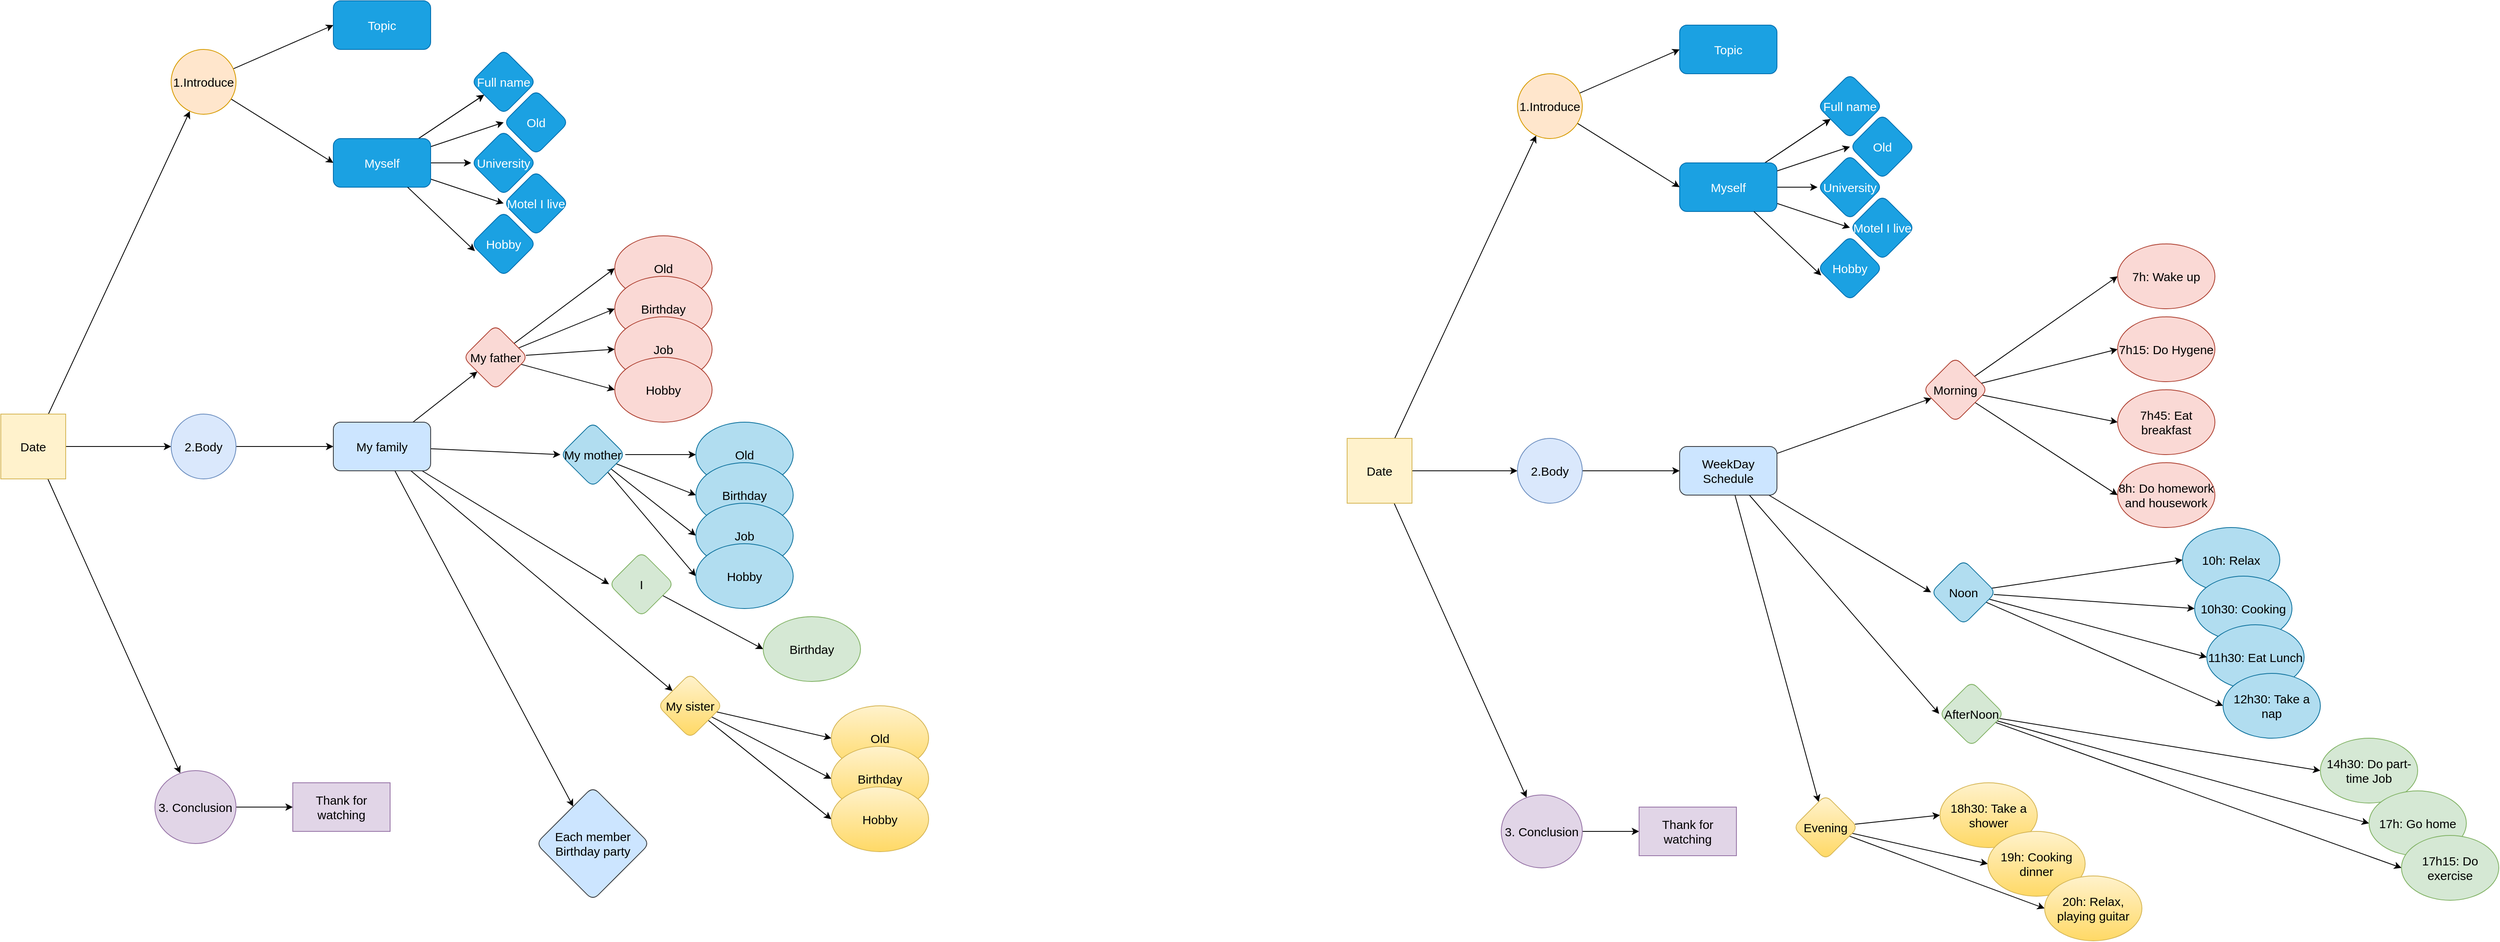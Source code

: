 <mxfile version="26.0.6">
  <diagram id="C5RBs43oDa-KdzZeNtuy" name="Page-1">
    <mxGraphModel dx="1295" dy="694" grid="1" gridSize="10" guides="1" tooltips="1" connect="1" arrows="1" fold="1" page="1" pageScale="1" pageWidth="827" pageHeight="1169" math="0" shadow="0">
      <root>
        <mxCell id="WIyWlLk6GJQsqaUBKTNV-0" />
        <mxCell id="WIyWlLk6GJQsqaUBKTNV-1" parent="WIyWlLk6GJQsqaUBKTNV-0" />
        <mxCell id="n8xYsL2Tcehl7fB6EfHI-2" value="" style="rounded=0;orthogonalLoop=1;jettySize=auto;html=1;fontSize=15;" parent="WIyWlLk6GJQsqaUBKTNV-1" source="n8xYsL2Tcehl7fB6EfHI-0" target="n8xYsL2Tcehl7fB6EfHI-1" edge="1">
          <mxGeometry relative="1" as="geometry" />
        </mxCell>
        <mxCell id="n8xYsL2Tcehl7fB6EfHI-4" value="" style="edgeStyle=none;rounded=0;orthogonalLoop=1;jettySize=auto;html=1;fontSize=15;" parent="WIyWlLk6GJQsqaUBKTNV-1" source="n8xYsL2Tcehl7fB6EfHI-0" target="n8xYsL2Tcehl7fB6EfHI-3" edge="1">
          <mxGeometry relative="1" as="geometry" />
        </mxCell>
        <mxCell id="n8xYsL2Tcehl7fB6EfHI-6" value="" style="edgeStyle=none;rounded=0;orthogonalLoop=1;jettySize=auto;html=1;fontSize=15;" parent="WIyWlLk6GJQsqaUBKTNV-1" source="n8xYsL2Tcehl7fB6EfHI-0" target="n8xYsL2Tcehl7fB6EfHI-5" edge="1">
          <mxGeometry relative="1" as="geometry" />
        </mxCell>
        <mxCell id="n8xYsL2Tcehl7fB6EfHI-0" value="Date" style="whiteSpace=wrap;html=1;aspect=fixed;fillColor=#fff2cc;strokeColor=#d6b656;fontSize=15;" parent="WIyWlLk6GJQsqaUBKTNV-1" vertex="1">
          <mxGeometry x="70" y="530" width="80" height="80" as="geometry" />
        </mxCell>
        <mxCell id="n8xYsL2Tcehl7fB6EfHI-8" value="" style="edgeStyle=none;rounded=0;orthogonalLoop=1;jettySize=auto;html=1;entryX=0;entryY=0.5;entryDx=0;entryDy=0;fontSize=15;" parent="WIyWlLk6GJQsqaUBKTNV-1" source="n8xYsL2Tcehl7fB6EfHI-1" target="n8xYsL2Tcehl7fB6EfHI-9" edge="1">
          <mxGeometry relative="1" as="geometry">
            <mxPoint x="501.739" y="111.739" as="targetPoint" />
          </mxGeometry>
        </mxCell>
        <mxCell id="n8xYsL2Tcehl7fB6EfHI-11" style="edgeStyle=none;rounded=0;orthogonalLoop=1;jettySize=auto;html=1;entryX=0;entryY=0.5;entryDx=0;entryDy=0;fontSize=15;" parent="WIyWlLk6GJQsqaUBKTNV-1" source="n8xYsL2Tcehl7fB6EfHI-1" target="n8xYsL2Tcehl7fB6EfHI-10" edge="1">
          <mxGeometry relative="1" as="geometry" />
        </mxCell>
        <mxCell id="n8xYsL2Tcehl7fB6EfHI-1" value="1.Introduce" style="ellipse;whiteSpace=wrap;html=1;fillColor=#ffe6cc;strokeColor=#d79b00;fontSize=15;" parent="WIyWlLk6GJQsqaUBKTNV-1" vertex="1">
          <mxGeometry x="280" y="80" width="80" height="80" as="geometry" />
        </mxCell>
        <mxCell id="n8xYsL2Tcehl7fB6EfHI-28" style="edgeStyle=none;rounded=0;orthogonalLoop=1;jettySize=auto;html=1;entryX=0;entryY=0.5;entryDx=0;entryDy=0;fontSize=15;" parent="WIyWlLk6GJQsqaUBKTNV-1" source="n8xYsL2Tcehl7fB6EfHI-3" target="n8xYsL2Tcehl7fB6EfHI-27" edge="1">
          <mxGeometry relative="1" as="geometry" />
        </mxCell>
        <mxCell id="n8xYsL2Tcehl7fB6EfHI-3" value="2.Body" style="ellipse;whiteSpace=wrap;html=1;fillColor=#dae8fc;strokeColor=#6c8ebf;fontSize=15;" parent="WIyWlLk6GJQsqaUBKTNV-1" vertex="1">
          <mxGeometry x="280" y="530" width="80" height="80" as="geometry" />
        </mxCell>
        <mxCell id="n8xYsL2Tcehl7fB6EfHI-69" value="" style="edgeStyle=none;rounded=0;orthogonalLoop=1;jettySize=auto;html=1;fontSize=15;" parent="WIyWlLk6GJQsqaUBKTNV-1" source="n8xYsL2Tcehl7fB6EfHI-5" target="n8xYsL2Tcehl7fB6EfHI-68" edge="1">
          <mxGeometry relative="1" as="geometry" />
        </mxCell>
        <mxCell id="n8xYsL2Tcehl7fB6EfHI-5" value="3. Conclusion" style="ellipse;whiteSpace=wrap;html=1;fillColor=#e1d5e7;strokeColor=#9673a6;fontSize=15;" parent="WIyWlLk6GJQsqaUBKTNV-1" vertex="1">
          <mxGeometry x="260" y="970" width="100" height="90" as="geometry" />
        </mxCell>
        <mxCell id="n8xYsL2Tcehl7fB6EfHI-9" value="Topic" style="rounded=1;whiteSpace=wrap;html=1;fillColor=#1ba1e2;strokeColor=#006EAF;fontColor=#ffffff;fontSize=15;" parent="WIyWlLk6GJQsqaUBKTNV-1" vertex="1">
          <mxGeometry x="480" y="20" width="120" height="60" as="geometry" />
        </mxCell>
        <mxCell id="n8xYsL2Tcehl7fB6EfHI-14" value="" style="edgeStyle=none;rounded=0;orthogonalLoop=1;jettySize=auto;html=1;fontSize=15;" parent="WIyWlLk6GJQsqaUBKTNV-1" source="n8xYsL2Tcehl7fB6EfHI-10" target="n8xYsL2Tcehl7fB6EfHI-13" edge="1">
          <mxGeometry relative="1" as="geometry" />
        </mxCell>
        <mxCell id="n8xYsL2Tcehl7fB6EfHI-15" value="" style="edgeStyle=none;rounded=0;orthogonalLoop=1;jettySize=auto;html=1;fontSize=15;" parent="WIyWlLk6GJQsqaUBKTNV-1" source="n8xYsL2Tcehl7fB6EfHI-10" target="n8xYsL2Tcehl7fB6EfHI-13" edge="1">
          <mxGeometry relative="1" as="geometry" />
        </mxCell>
        <mxCell id="n8xYsL2Tcehl7fB6EfHI-20" style="edgeStyle=none;rounded=0;orthogonalLoop=1;jettySize=auto;html=1;entryX=0;entryY=0.5;entryDx=0;entryDy=0;fontSize=15;" parent="WIyWlLk6GJQsqaUBKTNV-1" source="n8xYsL2Tcehl7fB6EfHI-10" target="n8xYsL2Tcehl7fB6EfHI-17" edge="1">
          <mxGeometry relative="1" as="geometry" />
        </mxCell>
        <mxCell id="n8xYsL2Tcehl7fB6EfHI-21" style="edgeStyle=none;rounded=0;orthogonalLoop=1;jettySize=auto;html=1;entryX=0;entryY=0.5;entryDx=0;entryDy=0;fontSize=15;" parent="WIyWlLk6GJQsqaUBKTNV-1" source="n8xYsL2Tcehl7fB6EfHI-10" target="n8xYsL2Tcehl7fB6EfHI-18" edge="1">
          <mxGeometry relative="1" as="geometry" />
        </mxCell>
        <mxCell id="n8xYsL2Tcehl7fB6EfHI-26" style="edgeStyle=none;rounded=0;orthogonalLoop=1;jettySize=auto;html=1;entryX=0;entryY=0.5;entryDx=0;entryDy=0;fontSize=15;" parent="WIyWlLk6GJQsqaUBKTNV-1" source="n8xYsL2Tcehl7fB6EfHI-10" target="n8xYsL2Tcehl7fB6EfHI-16" edge="1">
          <mxGeometry relative="1" as="geometry" />
        </mxCell>
        <mxCell id="n8xYsL2Tcehl7fB6EfHI-10" value="Myself" style="rounded=1;whiteSpace=wrap;html=1;fillColor=#1ba1e2;fontColor=#ffffff;strokeColor=#006EAF;fontSize=15;" parent="WIyWlLk6GJQsqaUBKTNV-1" vertex="1">
          <mxGeometry x="480" y="190" width="120" height="60" as="geometry" />
        </mxCell>
        <mxCell id="n8xYsL2Tcehl7fB6EfHI-13" value="Full name" style="rhombus;whiteSpace=wrap;html=1;rounded=1;fillColor=#1ba1e2;fontColor=#ffffff;strokeColor=#006EAF;fontSize=15;" parent="WIyWlLk6GJQsqaUBKTNV-1" vertex="1">
          <mxGeometry x="650" y="80" width="80" height="80" as="geometry" />
        </mxCell>
        <mxCell id="n8xYsL2Tcehl7fB6EfHI-16" value="Old" style="rhombus;whiteSpace=wrap;html=1;rounded=1;fillColor=#1ba1e2;fontColor=#ffffff;strokeColor=#006EAF;fontSize=15;" parent="WIyWlLk6GJQsqaUBKTNV-1" vertex="1">
          <mxGeometry x="690" y="130" width="80" height="80" as="geometry" />
        </mxCell>
        <mxCell id="n8xYsL2Tcehl7fB6EfHI-17" value="University" style="rhombus;whiteSpace=wrap;html=1;rounded=1;fillColor=#1ba1e2;fontColor=#ffffff;strokeColor=#006EAF;fontSize=15;" parent="WIyWlLk6GJQsqaUBKTNV-1" vertex="1">
          <mxGeometry x="650" y="180" width="80" height="80" as="geometry" />
        </mxCell>
        <mxCell id="n8xYsL2Tcehl7fB6EfHI-18" value="Motel I live" style="rhombus;whiteSpace=wrap;html=1;rounded=1;fillColor=#1ba1e2;fontColor=#ffffff;strokeColor=#006EAF;fontSize=15;" parent="WIyWlLk6GJQsqaUBKTNV-1" vertex="1">
          <mxGeometry x="690" y="230" width="80" height="80" as="geometry" />
        </mxCell>
        <mxCell id="n8xYsL2Tcehl7fB6EfHI-23" value="Hobby" style="rhombus;whiteSpace=wrap;html=1;rounded=1;fillColor=#1ba1e2;fontColor=#ffffff;strokeColor=#006EAF;fontSize=15;" parent="WIyWlLk6GJQsqaUBKTNV-1" vertex="1">
          <mxGeometry x="650" y="280" width="80" height="80" as="geometry" />
        </mxCell>
        <mxCell id="n8xYsL2Tcehl7fB6EfHI-24" style="edgeStyle=none;rounded=0;orthogonalLoop=1;jettySize=auto;html=1;entryX=0.057;entryY=0.611;entryDx=0;entryDy=0;entryPerimeter=0;fontSize=15;" parent="WIyWlLk6GJQsqaUBKTNV-1" source="n8xYsL2Tcehl7fB6EfHI-10" target="n8xYsL2Tcehl7fB6EfHI-23" edge="1">
          <mxGeometry relative="1" as="geometry" />
        </mxCell>
        <mxCell id="n8xYsL2Tcehl7fB6EfHI-30" value="" style="edgeStyle=none;rounded=0;orthogonalLoop=1;jettySize=auto;html=1;fontSize=15;" parent="WIyWlLk6GJQsqaUBKTNV-1" source="n8xYsL2Tcehl7fB6EfHI-27" target="n8xYsL2Tcehl7fB6EfHI-29" edge="1">
          <mxGeometry relative="1" as="geometry" />
        </mxCell>
        <mxCell id="n8xYsL2Tcehl7fB6EfHI-32" value="" style="edgeStyle=none;rounded=0;orthogonalLoop=1;jettySize=auto;html=1;entryX=0;entryY=0.5;entryDx=0;entryDy=0;fontSize=15;" parent="WIyWlLk6GJQsqaUBKTNV-1" source="n8xYsL2Tcehl7fB6EfHI-27" target="n8xYsL2Tcehl7fB6EfHI-49" edge="1">
          <mxGeometry relative="1" as="geometry">
            <mxPoint x="640" y="570" as="targetPoint" />
          </mxGeometry>
        </mxCell>
        <mxCell id="n8xYsL2Tcehl7fB6EfHI-35" style="edgeStyle=none;rounded=0;orthogonalLoop=1;jettySize=auto;html=1;entryX=0;entryY=0.5;entryDx=0;entryDy=0;fontSize=15;" parent="WIyWlLk6GJQsqaUBKTNV-1" source="n8xYsL2Tcehl7fB6EfHI-27" target="n8xYsL2Tcehl7fB6EfHI-33" edge="1">
          <mxGeometry relative="1" as="geometry" />
        </mxCell>
        <mxCell id="n8xYsL2Tcehl7fB6EfHI-37" value="" style="edgeStyle=none;rounded=0;orthogonalLoop=1;jettySize=auto;html=1;fontSize=15;" parent="WIyWlLk6GJQsqaUBKTNV-1" source="n8xYsL2Tcehl7fB6EfHI-27" target="n8xYsL2Tcehl7fB6EfHI-36" edge="1">
          <mxGeometry relative="1" as="geometry" />
        </mxCell>
        <mxCell id="n8xYsL2Tcehl7fB6EfHI-67" value="" style="edgeStyle=none;rounded=0;orthogonalLoop=1;jettySize=auto;html=1;fontSize=15;" parent="WIyWlLk6GJQsqaUBKTNV-1" source="n8xYsL2Tcehl7fB6EfHI-27" target="n8xYsL2Tcehl7fB6EfHI-66" edge="1">
          <mxGeometry relative="1" as="geometry" />
        </mxCell>
        <mxCell id="n8xYsL2Tcehl7fB6EfHI-27" value="My family" style="rounded=1;whiteSpace=wrap;html=1;fillColor=#cce5ff;strokeColor=#36393d;fontSize=15;" parent="WIyWlLk6GJQsqaUBKTNV-1" vertex="1">
          <mxGeometry x="480" y="540" width="120" height="60" as="geometry" />
        </mxCell>
        <mxCell id="n8xYsL2Tcehl7fB6EfHI-39" style="edgeStyle=none;rounded=0;orthogonalLoop=1;jettySize=auto;html=1;entryX=0;entryY=0.5;entryDx=0;entryDy=0;fontSize=15;" parent="WIyWlLk6GJQsqaUBKTNV-1" source="n8xYsL2Tcehl7fB6EfHI-29" target="n8xYsL2Tcehl7fB6EfHI-38" edge="1">
          <mxGeometry relative="1" as="geometry" />
        </mxCell>
        <mxCell id="n8xYsL2Tcehl7fB6EfHI-44" style="edgeStyle=none;rounded=0;orthogonalLoop=1;jettySize=auto;html=1;entryX=0;entryY=0.5;entryDx=0;entryDy=0;fontSize=15;" parent="WIyWlLk6GJQsqaUBKTNV-1" source="n8xYsL2Tcehl7fB6EfHI-29" target="n8xYsL2Tcehl7fB6EfHI-42" edge="1">
          <mxGeometry relative="1" as="geometry" />
        </mxCell>
        <mxCell id="n8xYsL2Tcehl7fB6EfHI-45" style="edgeStyle=none;rounded=0;orthogonalLoop=1;jettySize=auto;html=1;entryX=0;entryY=0.5;entryDx=0;entryDy=0;fontSize=15;" parent="WIyWlLk6GJQsqaUBKTNV-1" source="n8xYsL2Tcehl7fB6EfHI-29" target="n8xYsL2Tcehl7fB6EfHI-43" edge="1">
          <mxGeometry relative="1" as="geometry" />
        </mxCell>
        <mxCell id="n8xYsL2Tcehl7fB6EfHI-60" style="edgeStyle=none;rounded=0;orthogonalLoop=1;jettySize=auto;html=1;entryX=0;entryY=0.5;entryDx=0;entryDy=0;fontSize=15;" parent="WIyWlLk6GJQsqaUBKTNV-1" source="n8xYsL2Tcehl7fB6EfHI-29" target="n8xYsL2Tcehl7fB6EfHI-59" edge="1">
          <mxGeometry relative="1" as="geometry" />
        </mxCell>
        <mxCell id="n8xYsL2Tcehl7fB6EfHI-29" value="My father" style="rhombus;whiteSpace=wrap;html=1;rounded=1;fillColor=#fad9d5;strokeColor=#ae4132;fontSize=15;" parent="WIyWlLk6GJQsqaUBKTNV-1" vertex="1">
          <mxGeometry x="640" y="420" width="80" height="80" as="geometry" />
        </mxCell>
        <mxCell id="n8xYsL2Tcehl7fB6EfHI-54" style="edgeStyle=none;rounded=0;orthogonalLoop=1;jettySize=auto;html=1;entryX=0;entryY=0.5;entryDx=0;entryDy=0;fontSize=15;" parent="WIyWlLk6GJQsqaUBKTNV-1" source="n8xYsL2Tcehl7fB6EfHI-33" target="n8xYsL2Tcehl7fB6EfHI-53" edge="1">
          <mxGeometry relative="1" as="geometry" />
        </mxCell>
        <mxCell id="n8xYsL2Tcehl7fB6EfHI-33" value="I" style="rhombus;whiteSpace=wrap;html=1;rounded=1;fillColor=#d5e8d4;strokeColor=#82b366;fontSize=15;" parent="WIyWlLk6GJQsqaUBKTNV-1" vertex="1">
          <mxGeometry x="820" y="700" width="80" height="80" as="geometry" />
        </mxCell>
        <mxCell id="n8xYsL2Tcehl7fB6EfHI-57" style="edgeStyle=none;rounded=0;orthogonalLoop=1;jettySize=auto;html=1;entryX=0;entryY=0.5;entryDx=0;entryDy=0;fontSize=15;" parent="WIyWlLk6GJQsqaUBKTNV-1" source="n8xYsL2Tcehl7fB6EfHI-36" target="n8xYsL2Tcehl7fB6EfHI-55" edge="1">
          <mxGeometry relative="1" as="geometry" />
        </mxCell>
        <mxCell id="n8xYsL2Tcehl7fB6EfHI-58" style="edgeStyle=none;rounded=0;orthogonalLoop=1;jettySize=auto;html=1;entryX=0;entryY=0.5;entryDx=0;entryDy=0;fontSize=15;" parent="WIyWlLk6GJQsqaUBKTNV-1" source="n8xYsL2Tcehl7fB6EfHI-36" target="n8xYsL2Tcehl7fB6EfHI-56" edge="1">
          <mxGeometry relative="1" as="geometry" />
        </mxCell>
        <mxCell id="n8xYsL2Tcehl7fB6EfHI-64" style="edgeStyle=none;rounded=0;orthogonalLoop=1;jettySize=auto;html=1;entryX=0;entryY=0.5;entryDx=0;entryDy=0;fontSize=15;" parent="WIyWlLk6GJQsqaUBKTNV-1" source="n8xYsL2Tcehl7fB6EfHI-36" target="n8xYsL2Tcehl7fB6EfHI-63" edge="1">
          <mxGeometry relative="1" as="geometry" />
        </mxCell>
        <mxCell id="n8xYsL2Tcehl7fB6EfHI-36" value="My sister" style="rhombus;whiteSpace=wrap;html=1;rounded=1;fillColor=#fff2cc;gradientColor=#ffd966;strokeColor=#d6b656;fontSize=15;" parent="WIyWlLk6GJQsqaUBKTNV-1" vertex="1">
          <mxGeometry x="880" y="850" width="80" height="80" as="geometry" />
        </mxCell>
        <mxCell id="n8xYsL2Tcehl7fB6EfHI-38" value="Old" style="ellipse;whiteSpace=wrap;html=1;fillColor=#fad9d5;strokeColor=#ae4132;fontSize=15;" parent="WIyWlLk6GJQsqaUBKTNV-1" vertex="1">
          <mxGeometry x="827" y="310" width="120" height="80" as="geometry" />
        </mxCell>
        <mxCell id="n8xYsL2Tcehl7fB6EfHI-43" value="Birthday" style="ellipse;whiteSpace=wrap;html=1;fillColor=#fad9d5;strokeColor=#ae4132;fontSize=15;" parent="WIyWlLk6GJQsqaUBKTNV-1" vertex="1">
          <mxGeometry x="827" y="360" width="120" height="80" as="geometry" />
        </mxCell>
        <mxCell id="n8xYsL2Tcehl7fB6EfHI-46" style="edgeStyle=none;rounded=0;orthogonalLoop=1;jettySize=auto;html=1;entryX=0;entryY=0.5;entryDx=0;entryDy=0;fontSize=15;" parent="WIyWlLk6GJQsqaUBKTNV-1" source="n8xYsL2Tcehl7fB6EfHI-49" target="n8xYsL2Tcehl7fB6EfHI-50" edge="1">
          <mxGeometry relative="1" as="geometry" />
        </mxCell>
        <mxCell id="n8xYsL2Tcehl7fB6EfHI-47" style="edgeStyle=none;rounded=0;orthogonalLoop=1;jettySize=auto;html=1;entryX=0;entryY=0.5;entryDx=0;entryDy=0;fontSize=15;" parent="WIyWlLk6GJQsqaUBKTNV-1" source="n8xYsL2Tcehl7fB6EfHI-49" target="n8xYsL2Tcehl7fB6EfHI-51" edge="1">
          <mxGeometry relative="1" as="geometry" />
        </mxCell>
        <mxCell id="n8xYsL2Tcehl7fB6EfHI-48" style="edgeStyle=none;rounded=0;orthogonalLoop=1;jettySize=auto;html=1;entryX=0;entryY=0.5;entryDx=0;entryDy=0;fontSize=15;" parent="WIyWlLk6GJQsqaUBKTNV-1" source="n8xYsL2Tcehl7fB6EfHI-49" target="n8xYsL2Tcehl7fB6EfHI-52" edge="1">
          <mxGeometry relative="1" as="geometry" />
        </mxCell>
        <mxCell id="n8xYsL2Tcehl7fB6EfHI-62" style="edgeStyle=none;rounded=0;orthogonalLoop=1;jettySize=auto;html=1;entryX=0;entryY=0.5;entryDx=0;entryDy=0;fontSize=15;" parent="WIyWlLk6GJQsqaUBKTNV-1" source="n8xYsL2Tcehl7fB6EfHI-49" target="n8xYsL2Tcehl7fB6EfHI-61" edge="1">
          <mxGeometry relative="1" as="geometry" />
        </mxCell>
        <mxCell id="n8xYsL2Tcehl7fB6EfHI-49" value="My mother" style="rhombus;whiteSpace=wrap;html=1;rounded=1;fillColor=#b1ddf0;strokeColor=#10739e;fontSize=15;" parent="WIyWlLk6GJQsqaUBKTNV-1" vertex="1">
          <mxGeometry x="760" y="540" width="80" height="80" as="geometry" />
        </mxCell>
        <mxCell id="n8xYsL2Tcehl7fB6EfHI-50" value="Old" style="ellipse;whiteSpace=wrap;html=1;fillColor=#b1ddf0;strokeColor=#10739e;fontSize=15;" parent="WIyWlLk6GJQsqaUBKTNV-1" vertex="1">
          <mxGeometry x="927" y="540" width="120" height="80" as="geometry" />
        </mxCell>
        <mxCell id="n8xYsL2Tcehl7fB6EfHI-52" value="Birthday" style="ellipse;whiteSpace=wrap;html=1;fillColor=#b1ddf0;strokeColor=#10739e;fontSize=15;" parent="WIyWlLk6GJQsqaUBKTNV-1" vertex="1">
          <mxGeometry x="927" y="590" width="120" height="80" as="geometry" />
        </mxCell>
        <mxCell id="n8xYsL2Tcehl7fB6EfHI-53" value="Birthday" style="ellipse;whiteSpace=wrap;html=1;fillColor=#d5e8d4;strokeColor=#82b366;fontSize=15;" parent="WIyWlLk6GJQsqaUBKTNV-1" vertex="1">
          <mxGeometry x="1010" y="780" width="120" height="80" as="geometry" />
        </mxCell>
        <mxCell id="n8xYsL2Tcehl7fB6EfHI-55" value="Old" style="ellipse;whiteSpace=wrap;html=1;fillColor=#fff2cc;gradientColor=#ffd966;strokeColor=#d6b656;fontSize=15;" parent="WIyWlLk6GJQsqaUBKTNV-1" vertex="1">
          <mxGeometry x="1094" y="890" width="120" height="80" as="geometry" />
        </mxCell>
        <mxCell id="n8xYsL2Tcehl7fB6EfHI-56" value="Birthday" style="ellipse;whiteSpace=wrap;html=1;fillColor=#fff2cc;gradientColor=#ffd966;strokeColor=#d6b656;fontSize=15;" parent="WIyWlLk6GJQsqaUBKTNV-1" vertex="1">
          <mxGeometry x="1094" y="940" width="120" height="80" as="geometry" />
        </mxCell>
        <mxCell id="n8xYsL2Tcehl7fB6EfHI-42" value="Job" style="ellipse;whiteSpace=wrap;html=1;fillColor=#fad9d5;strokeColor=#ae4132;fontSize=15;" parent="WIyWlLk6GJQsqaUBKTNV-1" vertex="1">
          <mxGeometry x="827" y="410" width="120" height="80" as="geometry" />
        </mxCell>
        <mxCell id="n8xYsL2Tcehl7fB6EfHI-59" value="Hobby" style="ellipse;whiteSpace=wrap;html=1;fillColor=#fad9d5;strokeColor=#ae4132;fontSize=15;" parent="WIyWlLk6GJQsqaUBKTNV-1" vertex="1">
          <mxGeometry x="827" y="460" width="120" height="80" as="geometry" />
        </mxCell>
        <mxCell id="n8xYsL2Tcehl7fB6EfHI-51" value="Job" style="ellipse;whiteSpace=wrap;html=1;fillColor=#b1ddf0;strokeColor=#10739e;fontSize=15;" parent="WIyWlLk6GJQsqaUBKTNV-1" vertex="1">
          <mxGeometry x="927" y="640" width="120" height="80" as="geometry" />
        </mxCell>
        <mxCell id="n8xYsL2Tcehl7fB6EfHI-61" value="Hobby" style="ellipse;whiteSpace=wrap;html=1;fillColor=#b1ddf0;strokeColor=#10739e;fontSize=15;" parent="WIyWlLk6GJQsqaUBKTNV-1" vertex="1">
          <mxGeometry x="927" y="690" width="120" height="80" as="geometry" />
        </mxCell>
        <mxCell id="n8xYsL2Tcehl7fB6EfHI-63" value="Hobby" style="ellipse;whiteSpace=wrap;html=1;fillColor=#fff2cc;gradientColor=#ffd966;strokeColor=#d6b656;fontSize=15;" parent="WIyWlLk6GJQsqaUBKTNV-1" vertex="1">
          <mxGeometry x="1094" y="990" width="120" height="80" as="geometry" />
        </mxCell>
        <mxCell id="n8xYsL2Tcehl7fB6EfHI-66" value="Each member Birthday party" style="rhombus;whiteSpace=wrap;html=1;fillColor=#cce5ff;strokeColor=#36393d;rounded=1;fontSize=15;" parent="WIyWlLk6GJQsqaUBKTNV-1" vertex="1">
          <mxGeometry x="730" y="990" width="140" height="140" as="geometry" />
        </mxCell>
        <mxCell id="n8xYsL2Tcehl7fB6EfHI-68" value="Thank for watching" style="whiteSpace=wrap;html=1;fillColor=#e1d5e7;strokeColor=#9673a6;fontSize=15;" parent="WIyWlLk6GJQsqaUBKTNV-1" vertex="1">
          <mxGeometry x="430" y="985" width="120" height="60" as="geometry" />
        </mxCell>
        <mxCell id="KPDiQZF1EY9_WfjJIa8t-0" value="" style="rounded=0;orthogonalLoop=1;jettySize=auto;html=1;fontSize=15;" edge="1" source="KPDiQZF1EY9_WfjJIa8t-3" target="KPDiQZF1EY9_WfjJIa8t-6" parent="WIyWlLk6GJQsqaUBKTNV-1">
          <mxGeometry relative="1" as="geometry" />
        </mxCell>
        <mxCell id="KPDiQZF1EY9_WfjJIa8t-1" value="" style="edgeStyle=none;rounded=0;orthogonalLoop=1;jettySize=auto;html=1;fontSize=15;" edge="1" source="KPDiQZF1EY9_WfjJIa8t-3" target="KPDiQZF1EY9_WfjJIa8t-8" parent="WIyWlLk6GJQsqaUBKTNV-1">
          <mxGeometry relative="1" as="geometry" />
        </mxCell>
        <mxCell id="KPDiQZF1EY9_WfjJIa8t-2" value="" style="edgeStyle=none;rounded=0;orthogonalLoop=1;jettySize=auto;html=1;fontSize=15;" edge="1" source="KPDiQZF1EY9_WfjJIa8t-3" target="KPDiQZF1EY9_WfjJIa8t-10" parent="WIyWlLk6GJQsqaUBKTNV-1">
          <mxGeometry relative="1" as="geometry" />
        </mxCell>
        <mxCell id="KPDiQZF1EY9_WfjJIa8t-3" value="Date" style="whiteSpace=wrap;html=1;aspect=fixed;fillColor=#fff2cc;strokeColor=#d6b656;fontSize=15;" vertex="1" parent="WIyWlLk6GJQsqaUBKTNV-1">
          <mxGeometry x="1730" y="560" width="80" height="80" as="geometry" />
        </mxCell>
        <mxCell id="KPDiQZF1EY9_WfjJIa8t-4" value="" style="edgeStyle=none;rounded=0;orthogonalLoop=1;jettySize=auto;html=1;entryX=0;entryY=0.5;entryDx=0;entryDy=0;fontSize=15;" edge="1" source="KPDiQZF1EY9_WfjJIa8t-6" target="KPDiQZF1EY9_WfjJIa8t-11" parent="WIyWlLk6GJQsqaUBKTNV-1">
          <mxGeometry relative="1" as="geometry">
            <mxPoint x="2161.739" y="141.739" as="targetPoint" />
          </mxGeometry>
        </mxCell>
        <mxCell id="KPDiQZF1EY9_WfjJIa8t-5" style="edgeStyle=none;rounded=0;orthogonalLoop=1;jettySize=auto;html=1;entryX=0;entryY=0.5;entryDx=0;entryDy=0;fontSize=15;" edge="1" source="KPDiQZF1EY9_WfjJIa8t-6" target="KPDiQZF1EY9_WfjJIa8t-17" parent="WIyWlLk6GJQsqaUBKTNV-1">
          <mxGeometry relative="1" as="geometry" />
        </mxCell>
        <mxCell id="KPDiQZF1EY9_WfjJIa8t-6" value="1.Introduce" style="ellipse;whiteSpace=wrap;html=1;fillColor=#ffe6cc;strokeColor=#d79b00;fontSize=15;" vertex="1" parent="WIyWlLk6GJQsqaUBKTNV-1">
          <mxGeometry x="1940" y="110" width="80" height="80" as="geometry" />
        </mxCell>
        <mxCell id="KPDiQZF1EY9_WfjJIa8t-7" style="edgeStyle=none;rounded=0;orthogonalLoop=1;jettySize=auto;html=1;entryX=0;entryY=0.5;entryDx=0;entryDy=0;fontSize=15;" edge="1" source="KPDiQZF1EY9_WfjJIa8t-8" target="KPDiQZF1EY9_WfjJIa8t-29" parent="WIyWlLk6GJQsqaUBKTNV-1">
          <mxGeometry relative="1" as="geometry" />
        </mxCell>
        <mxCell id="KPDiQZF1EY9_WfjJIa8t-8" value="2.Body" style="ellipse;whiteSpace=wrap;html=1;fillColor=#dae8fc;strokeColor=#6c8ebf;fontSize=15;" vertex="1" parent="WIyWlLk6GJQsqaUBKTNV-1">
          <mxGeometry x="1940" y="560" width="80" height="80" as="geometry" />
        </mxCell>
        <mxCell id="KPDiQZF1EY9_WfjJIa8t-9" value="" style="edgeStyle=none;rounded=0;orthogonalLoop=1;jettySize=auto;html=1;fontSize=15;" edge="1" source="KPDiQZF1EY9_WfjJIa8t-10" target="KPDiQZF1EY9_WfjJIa8t-59" parent="WIyWlLk6GJQsqaUBKTNV-1">
          <mxGeometry relative="1" as="geometry" />
        </mxCell>
        <mxCell id="KPDiQZF1EY9_WfjJIa8t-10" value="3. Conclusion" style="ellipse;whiteSpace=wrap;html=1;fillColor=#e1d5e7;strokeColor=#9673a6;fontSize=15;" vertex="1" parent="WIyWlLk6GJQsqaUBKTNV-1">
          <mxGeometry x="1920" y="1000" width="100" height="90" as="geometry" />
        </mxCell>
        <mxCell id="KPDiQZF1EY9_WfjJIa8t-11" value="Topic" style="rounded=1;whiteSpace=wrap;html=1;fillColor=#1ba1e2;strokeColor=#006EAF;fontColor=#ffffff;fontSize=15;" vertex="1" parent="WIyWlLk6GJQsqaUBKTNV-1">
          <mxGeometry x="2140" y="50" width="120" height="60" as="geometry" />
        </mxCell>
        <mxCell id="KPDiQZF1EY9_WfjJIa8t-12" value="" style="edgeStyle=none;rounded=0;orthogonalLoop=1;jettySize=auto;html=1;fontSize=15;" edge="1" source="KPDiQZF1EY9_WfjJIa8t-17" target="KPDiQZF1EY9_WfjJIa8t-18" parent="WIyWlLk6GJQsqaUBKTNV-1">
          <mxGeometry relative="1" as="geometry" />
        </mxCell>
        <mxCell id="KPDiQZF1EY9_WfjJIa8t-13" value="" style="edgeStyle=none;rounded=0;orthogonalLoop=1;jettySize=auto;html=1;fontSize=15;" edge="1" source="KPDiQZF1EY9_WfjJIa8t-17" target="KPDiQZF1EY9_WfjJIa8t-18" parent="WIyWlLk6GJQsqaUBKTNV-1">
          <mxGeometry relative="1" as="geometry" />
        </mxCell>
        <mxCell id="KPDiQZF1EY9_WfjJIa8t-14" style="edgeStyle=none;rounded=0;orthogonalLoop=1;jettySize=auto;html=1;entryX=0;entryY=0.5;entryDx=0;entryDy=0;fontSize=15;" edge="1" source="KPDiQZF1EY9_WfjJIa8t-17" target="KPDiQZF1EY9_WfjJIa8t-20" parent="WIyWlLk6GJQsqaUBKTNV-1">
          <mxGeometry relative="1" as="geometry" />
        </mxCell>
        <mxCell id="KPDiQZF1EY9_WfjJIa8t-15" style="edgeStyle=none;rounded=0;orthogonalLoop=1;jettySize=auto;html=1;entryX=0;entryY=0.5;entryDx=0;entryDy=0;fontSize=15;" edge="1" source="KPDiQZF1EY9_WfjJIa8t-17" target="KPDiQZF1EY9_WfjJIa8t-21" parent="WIyWlLk6GJQsqaUBKTNV-1">
          <mxGeometry relative="1" as="geometry" />
        </mxCell>
        <mxCell id="KPDiQZF1EY9_WfjJIa8t-16" style="edgeStyle=none;rounded=0;orthogonalLoop=1;jettySize=auto;html=1;entryX=0;entryY=0.5;entryDx=0;entryDy=0;fontSize=15;" edge="1" source="KPDiQZF1EY9_WfjJIa8t-17" target="KPDiQZF1EY9_WfjJIa8t-19" parent="WIyWlLk6GJQsqaUBKTNV-1">
          <mxGeometry relative="1" as="geometry" />
        </mxCell>
        <mxCell id="KPDiQZF1EY9_WfjJIa8t-17" value="Myself" style="rounded=1;whiteSpace=wrap;html=1;fillColor=#1ba1e2;fontColor=#ffffff;strokeColor=#006EAF;fontSize=15;" vertex="1" parent="WIyWlLk6GJQsqaUBKTNV-1">
          <mxGeometry x="2140" y="220" width="120" height="60" as="geometry" />
        </mxCell>
        <mxCell id="KPDiQZF1EY9_WfjJIa8t-18" value="Full name" style="rhombus;whiteSpace=wrap;html=1;rounded=1;fillColor=#1ba1e2;fontColor=#ffffff;strokeColor=#006EAF;fontSize=15;" vertex="1" parent="WIyWlLk6GJQsqaUBKTNV-1">
          <mxGeometry x="2310" y="110" width="80" height="80" as="geometry" />
        </mxCell>
        <mxCell id="KPDiQZF1EY9_WfjJIa8t-19" value="Old" style="rhombus;whiteSpace=wrap;html=1;rounded=1;fillColor=#1ba1e2;fontColor=#ffffff;strokeColor=#006EAF;fontSize=15;" vertex="1" parent="WIyWlLk6GJQsqaUBKTNV-1">
          <mxGeometry x="2350" y="160" width="80" height="80" as="geometry" />
        </mxCell>
        <mxCell id="KPDiQZF1EY9_WfjJIa8t-20" value="University" style="rhombus;whiteSpace=wrap;html=1;rounded=1;fillColor=#1ba1e2;fontColor=#ffffff;strokeColor=#006EAF;fontSize=15;" vertex="1" parent="WIyWlLk6GJQsqaUBKTNV-1">
          <mxGeometry x="2310" y="210" width="80" height="80" as="geometry" />
        </mxCell>
        <mxCell id="KPDiQZF1EY9_WfjJIa8t-21" value="Motel I live" style="rhombus;whiteSpace=wrap;html=1;rounded=1;fillColor=#1ba1e2;fontColor=#ffffff;strokeColor=#006EAF;fontSize=15;" vertex="1" parent="WIyWlLk6GJQsqaUBKTNV-1">
          <mxGeometry x="2350" y="260" width="80" height="80" as="geometry" />
        </mxCell>
        <mxCell id="KPDiQZF1EY9_WfjJIa8t-22" value="Hobby" style="rhombus;whiteSpace=wrap;html=1;rounded=1;fillColor=#1ba1e2;fontColor=#ffffff;strokeColor=#006EAF;fontSize=15;" vertex="1" parent="WIyWlLk6GJQsqaUBKTNV-1">
          <mxGeometry x="2310" y="310" width="80" height="80" as="geometry" />
        </mxCell>
        <mxCell id="KPDiQZF1EY9_WfjJIa8t-23" style="edgeStyle=none;rounded=0;orthogonalLoop=1;jettySize=auto;html=1;entryX=0.057;entryY=0.611;entryDx=0;entryDy=0;entryPerimeter=0;fontSize=15;" edge="1" source="KPDiQZF1EY9_WfjJIa8t-17" target="KPDiQZF1EY9_WfjJIa8t-22" parent="WIyWlLk6GJQsqaUBKTNV-1">
          <mxGeometry relative="1" as="geometry" />
        </mxCell>
        <mxCell id="KPDiQZF1EY9_WfjJIa8t-24" value="" style="edgeStyle=none;rounded=0;orthogonalLoop=1;jettySize=auto;html=1;fontSize=15;" edge="1" source="KPDiQZF1EY9_WfjJIa8t-29" target="KPDiQZF1EY9_WfjJIa8t-34" parent="WIyWlLk6GJQsqaUBKTNV-1">
          <mxGeometry relative="1" as="geometry" />
        </mxCell>
        <mxCell id="KPDiQZF1EY9_WfjJIa8t-25" value="" style="edgeStyle=none;rounded=0;orthogonalLoop=1;jettySize=auto;html=1;entryX=0;entryY=0.5;entryDx=0;entryDy=0;fontSize=15;" edge="1" source="KPDiQZF1EY9_WfjJIa8t-29" target="KPDiQZF1EY9_WfjJIa8t-47" parent="WIyWlLk6GJQsqaUBKTNV-1">
          <mxGeometry relative="1" as="geometry">
            <mxPoint x="2300" y="600" as="targetPoint" />
          </mxGeometry>
        </mxCell>
        <mxCell id="KPDiQZF1EY9_WfjJIa8t-26" style="edgeStyle=none;rounded=0;orthogonalLoop=1;jettySize=auto;html=1;entryX=0;entryY=0.5;entryDx=0;entryDy=0;fontSize=15;" edge="1" source="KPDiQZF1EY9_WfjJIa8t-29" target="KPDiQZF1EY9_WfjJIa8t-36" parent="WIyWlLk6GJQsqaUBKTNV-1">
          <mxGeometry relative="1" as="geometry" />
        </mxCell>
        <mxCell id="KPDiQZF1EY9_WfjJIa8t-27" value="" style="edgeStyle=none;rounded=0;orthogonalLoop=1;jettySize=auto;html=1;fontSize=15;" edge="1" source="KPDiQZF1EY9_WfjJIa8t-29" target="KPDiQZF1EY9_WfjJIa8t-40" parent="WIyWlLk6GJQsqaUBKTNV-1">
          <mxGeometry relative="1" as="geometry" />
        </mxCell>
        <mxCell id="KPDiQZF1EY9_WfjJIa8t-29" value="WeekDay Schedule" style="rounded=1;whiteSpace=wrap;html=1;fillColor=#cce5ff;strokeColor=#36393d;fontSize=15;" vertex="1" parent="WIyWlLk6GJQsqaUBKTNV-1">
          <mxGeometry x="2140" y="570" width="120" height="60" as="geometry" />
        </mxCell>
        <mxCell id="KPDiQZF1EY9_WfjJIa8t-30" style="edgeStyle=none;rounded=0;orthogonalLoop=1;jettySize=auto;html=1;entryX=0;entryY=0.5;entryDx=0;entryDy=0;fontSize=15;" edge="1" source="KPDiQZF1EY9_WfjJIa8t-34" target="KPDiQZF1EY9_WfjJIa8t-41" parent="WIyWlLk6GJQsqaUBKTNV-1">
          <mxGeometry relative="1" as="geometry" />
        </mxCell>
        <mxCell id="KPDiQZF1EY9_WfjJIa8t-31" style="edgeStyle=none;rounded=0;orthogonalLoop=1;jettySize=auto;html=1;entryX=0;entryY=0.5;entryDx=0;entryDy=0;fontSize=15;" edge="1" source="KPDiQZF1EY9_WfjJIa8t-34" target="KPDiQZF1EY9_WfjJIa8t-53" parent="WIyWlLk6GJQsqaUBKTNV-1">
          <mxGeometry relative="1" as="geometry" />
        </mxCell>
        <mxCell id="KPDiQZF1EY9_WfjJIa8t-32" style="edgeStyle=none;rounded=0;orthogonalLoop=1;jettySize=auto;html=1;entryX=0;entryY=0.5;entryDx=0;entryDy=0;fontSize=15;" edge="1" source="KPDiQZF1EY9_WfjJIa8t-34" target="KPDiQZF1EY9_WfjJIa8t-42" parent="WIyWlLk6GJQsqaUBKTNV-1">
          <mxGeometry relative="1" as="geometry" />
        </mxCell>
        <mxCell id="KPDiQZF1EY9_WfjJIa8t-33" style="edgeStyle=none;rounded=0;orthogonalLoop=1;jettySize=auto;html=1;entryX=0;entryY=0.5;entryDx=0;entryDy=0;fontSize=15;" edge="1" source="KPDiQZF1EY9_WfjJIa8t-34" target="KPDiQZF1EY9_WfjJIa8t-54" parent="WIyWlLk6GJQsqaUBKTNV-1">
          <mxGeometry relative="1" as="geometry" />
        </mxCell>
        <mxCell id="KPDiQZF1EY9_WfjJIa8t-34" value="Morning" style="rhombus;whiteSpace=wrap;html=1;rounded=1;fillColor=#fad9d5;strokeColor=#ae4132;fontSize=15;" vertex="1" parent="WIyWlLk6GJQsqaUBKTNV-1">
          <mxGeometry x="2440" y="460" width="80" height="80" as="geometry" />
        </mxCell>
        <mxCell id="KPDiQZF1EY9_WfjJIa8t-35" style="edgeStyle=none;rounded=0;orthogonalLoop=1;jettySize=auto;html=1;entryX=0;entryY=0.5;entryDx=0;entryDy=0;fontSize=15;" edge="1" source="KPDiQZF1EY9_WfjJIa8t-36" target="KPDiQZF1EY9_WfjJIa8t-50" parent="WIyWlLk6GJQsqaUBKTNV-1">
          <mxGeometry relative="1" as="geometry" />
        </mxCell>
        <mxCell id="KPDiQZF1EY9_WfjJIa8t-64" style="rounded=0;orthogonalLoop=1;jettySize=auto;html=1;entryX=0;entryY=0.5;entryDx=0;entryDy=0;" edge="1" parent="WIyWlLk6GJQsqaUBKTNV-1" source="KPDiQZF1EY9_WfjJIa8t-36" target="KPDiQZF1EY9_WfjJIa8t-61">
          <mxGeometry relative="1" as="geometry" />
        </mxCell>
        <mxCell id="KPDiQZF1EY9_WfjJIa8t-65" style="edgeStyle=none;rounded=0;orthogonalLoop=1;jettySize=auto;html=1;entryX=0;entryY=0.5;entryDx=0;entryDy=0;" edge="1" parent="WIyWlLk6GJQsqaUBKTNV-1" source="KPDiQZF1EY9_WfjJIa8t-36" target="KPDiQZF1EY9_WfjJIa8t-62">
          <mxGeometry relative="1" as="geometry" />
        </mxCell>
        <mxCell id="KPDiQZF1EY9_WfjJIa8t-36" value="AfterNoon" style="rhombus;whiteSpace=wrap;html=1;rounded=1;fillColor=#d5e8d4;strokeColor=#82b366;fontSize=15;" vertex="1" parent="WIyWlLk6GJQsqaUBKTNV-1">
          <mxGeometry x="2460" y="860" width="80" height="80" as="geometry" />
        </mxCell>
        <mxCell id="KPDiQZF1EY9_WfjJIa8t-37" style="edgeStyle=none;rounded=0;orthogonalLoop=1;jettySize=auto;html=1;entryX=0;entryY=0.5;entryDx=0;entryDy=0;fontSize=15;" edge="1" source="KPDiQZF1EY9_WfjJIa8t-40" target="KPDiQZF1EY9_WfjJIa8t-51" parent="WIyWlLk6GJQsqaUBKTNV-1">
          <mxGeometry relative="1" as="geometry" />
        </mxCell>
        <mxCell id="KPDiQZF1EY9_WfjJIa8t-38" style="edgeStyle=none;rounded=0;orthogonalLoop=1;jettySize=auto;html=1;entryX=0;entryY=0.5;entryDx=0;entryDy=0;fontSize=15;" edge="1" source="KPDiQZF1EY9_WfjJIa8t-40" target="KPDiQZF1EY9_WfjJIa8t-52" parent="WIyWlLk6GJQsqaUBKTNV-1">
          <mxGeometry relative="1" as="geometry" />
        </mxCell>
        <mxCell id="KPDiQZF1EY9_WfjJIa8t-39" style="edgeStyle=none;rounded=0;orthogonalLoop=1;jettySize=auto;html=1;entryX=0;entryY=0.5;entryDx=0;entryDy=0;fontSize=15;" edge="1" source="KPDiQZF1EY9_WfjJIa8t-40" target="KPDiQZF1EY9_WfjJIa8t-57" parent="WIyWlLk6GJQsqaUBKTNV-1">
          <mxGeometry relative="1" as="geometry" />
        </mxCell>
        <mxCell id="KPDiQZF1EY9_WfjJIa8t-40" value="Evening" style="rhombus;whiteSpace=wrap;html=1;rounded=1;fillColor=#fff2cc;gradientColor=#ffd966;strokeColor=#d6b656;fontSize=15;" vertex="1" parent="WIyWlLk6GJQsqaUBKTNV-1">
          <mxGeometry x="2280" y="1000" width="80" height="80" as="geometry" />
        </mxCell>
        <mxCell id="KPDiQZF1EY9_WfjJIa8t-41" value="7h: Wake up" style="ellipse;whiteSpace=wrap;html=1;fillColor=#fad9d5;strokeColor=#ae4132;fontSize=15;" vertex="1" parent="WIyWlLk6GJQsqaUBKTNV-1">
          <mxGeometry x="2680" y="320" width="120" height="80" as="geometry" />
        </mxCell>
        <mxCell id="KPDiQZF1EY9_WfjJIa8t-42" value="7h15: Do Hygene" style="ellipse;whiteSpace=wrap;html=1;fillColor=#fad9d5;strokeColor=#ae4132;fontSize=15;" vertex="1" parent="WIyWlLk6GJQsqaUBKTNV-1">
          <mxGeometry x="2680" y="410" width="120" height="80" as="geometry" />
        </mxCell>
        <mxCell id="KPDiQZF1EY9_WfjJIa8t-43" style="edgeStyle=none;rounded=0;orthogonalLoop=1;jettySize=auto;html=1;entryX=0;entryY=0.5;entryDx=0;entryDy=0;fontSize=15;" edge="1" source="KPDiQZF1EY9_WfjJIa8t-47" target="KPDiQZF1EY9_WfjJIa8t-48" parent="WIyWlLk6GJQsqaUBKTNV-1">
          <mxGeometry relative="1" as="geometry" />
        </mxCell>
        <mxCell id="KPDiQZF1EY9_WfjJIa8t-44" style="edgeStyle=none;rounded=0;orthogonalLoop=1;jettySize=auto;html=1;entryX=0;entryY=0.5;entryDx=0;entryDy=0;fontSize=15;" edge="1" source="KPDiQZF1EY9_WfjJIa8t-47" target="KPDiQZF1EY9_WfjJIa8t-55" parent="WIyWlLk6GJQsqaUBKTNV-1">
          <mxGeometry relative="1" as="geometry" />
        </mxCell>
        <mxCell id="KPDiQZF1EY9_WfjJIa8t-45" style="edgeStyle=none;rounded=0;orthogonalLoop=1;jettySize=auto;html=1;entryX=0;entryY=0.5;entryDx=0;entryDy=0;fontSize=15;" edge="1" source="KPDiQZF1EY9_WfjJIa8t-47" target="KPDiQZF1EY9_WfjJIa8t-49" parent="WIyWlLk6GJQsqaUBKTNV-1">
          <mxGeometry relative="1" as="geometry" />
        </mxCell>
        <mxCell id="KPDiQZF1EY9_WfjJIa8t-46" style="edgeStyle=none;rounded=0;orthogonalLoop=1;jettySize=auto;html=1;entryX=0;entryY=0.5;entryDx=0;entryDy=0;fontSize=15;" edge="1" source="KPDiQZF1EY9_WfjJIa8t-47" target="KPDiQZF1EY9_WfjJIa8t-56" parent="WIyWlLk6GJQsqaUBKTNV-1">
          <mxGeometry relative="1" as="geometry" />
        </mxCell>
        <mxCell id="KPDiQZF1EY9_WfjJIa8t-47" value="Noon" style="rhombus;whiteSpace=wrap;html=1;rounded=1;fillColor=#b1ddf0;strokeColor=#10739e;fontSize=15;" vertex="1" parent="WIyWlLk6GJQsqaUBKTNV-1">
          <mxGeometry x="2450" y="710" width="80" height="80" as="geometry" />
        </mxCell>
        <mxCell id="KPDiQZF1EY9_WfjJIa8t-48" value="10h: Relax" style="ellipse;whiteSpace=wrap;html=1;fillColor=#b1ddf0;strokeColor=#10739e;fontSize=15;" vertex="1" parent="WIyWlLk6GJQsqaUBKTNV-1">
          <mxGeometry x="2760" y="670" width="120" height="80" as="geometry" />
        </mxCell>
        <mxCell id="KPDiQZF1EY9_WfjJIa8t-50" value="14h30: Do part-time Job" style="ellipse;whiteSpace=wrap;html=1;fillColor=#d5e8d4;strokeColor=#82b366;fontSize=15;" vertex="1" parent="WIyWlLk6GJQsqaUBKTNV-1">
          <mxGeometry x="2930" y="930" width="120" height="80" as="geometry" />
        </mxCell>
        <mxCell id="KPDiQZF1EY9_WfjJIa8t-51" value="18h30: Take a shower" style="ellipse;whiteSpace=wrap;html=1;fillColor=#fff2cc;gradientColor=#ffd966;strokeColor=#d6b656;fontSize=15;" vertex="1" parent="WIyWlLk6GJQsqaUBKTNV-1">
          <mxGeometry x="2461" y="985" width="120" height="80" as="geometry" />
        </mxCell>
        <mxCell id="KPDiQZF1EY9_WfjJIa8t-52" value="19h: Cooking dinner" style="ellipse;whiteSpace=wrap;html=1;fillColor=#fff2cc;gradientColor=#ffd966;strokeColor=#d6b656;fontSize=15;" vertex="1" parent="WIyWlLk6GJQsqaUBKTNV-1">
          <mxGeometry x="2520" y="1045" width="120" height="80" as="geometry" />
        </mxCell>
        <mxCell id="KPDiQZF1EY9_WfjJIa8t-53" value="7h45: Eat breakfast" style="ellipse;whiteSpace=wrap;html=1;fillColor=#fad9d5;strokeColor=#ae4132;fontSize=15;" vertex="1" parent="WIyWlLk6GJQsqaUBKTNV-1">
          <mxGeometry x="2680" y="500" width="120" height="80" as="geometry" />
        </mxCell>
        <mxCell id="KPDiQZF1EY9_WfjJIa8t-54" value="8h: Do homework and housework" style="ellipse;whiteSpace=wrap;html=1;fillColor=#fad9d5;strokeColor=#ae4132;fontSize=15;" vertex="1" parent="WIyWlLk6GJQsqaUBKTNV-1">
          <mxGeometry x="2680" y="590" width="120" height="80" as="geometry" />
        </mxCell>
        <mxCell id="KPDiQZF1EY9_WfjJIa8t-55" value="10h30: Cooking" style="ellipse;whiteSpace=wrap;html=1;fillColor=#b1ddf0;strokeColor=#10739e;fontSize=15;" vertex="1" parent="WIyWlLk6GJQsqaUBKTNV-1">
          <mxGeometry x="2775" y="730" width="120" height="80" as="geometry" />
        </mxCell>
        <mxCell id="KPDiQZF1EY9_WfjJIa8t-57" value="20h: Relax, playing guitar" style="ellipse;whiteSpace=wrap;html=1;fillColor=#fff2cc;gradientColor=#ffd966;strokeColor=#d6b656;fontSize=15;" vertex="1" parent="WIyWlLk6GJQsqaUBKTNV-1">
          <mxGeometry x="2590" y="1100" width="120" height="80" as="geometry" />
        </mxCell>
        <mxCell id="KPDiQZF1EY9_WfjJIa8t-59" value="Thank for watching" style="whiteSpace=wrap;html=1;fillColor=#e1d5e7;strokeColor=#9673a6;fontSize=15;" vertex="1" parent="WIyWlLk6GJQsqaUBKTNV-1">
          <mxGeometry x="2090" y="1015" width="120" height="60" as="geometry" />
        </mxCell>
        <mxCell id="KPDiQZF1EY9_WfjJIa8t-49" value="11h30: Eat Lunch" style="ellipse;whiteSpace=wrap;html=1;fillColor=#b1ddf0;strokeColor=#10739e;fontSize=15;" vertex="1" parent="WIyWlLk6GJQsqaUBKTNV-1">
          <mxGeometry x="2790" y="790" width="120" height="80" as="geometry" />
        </mxCell>
        <mxCell id="KPDiQZF1EY9_WfjJIa8t-56" value="12h30: Take a nap" style="ellipse;whiteSpace=wrap;html=1;fillColor=#b1ddf0;strokeColor=#10739e;fontSize=15;" vertex="1" parent="WIyWlLk6GJQsqaUBKTNV-1">
          <mxGeometry x="2810" y="850" width="120" height="80" as="geometry" />
        </mxCell>
        <mxCell id="KPDiQZF1EY9_WfjJIa8t-61" value="17h: Go home" style="ellipse;whiteSpace=wrap;html=1;fillColor=#d5e8d4;strokeColor=#82b366;fontSize=15;" vertex="1" parent="WIyWlLk6GJQsqaUBKTNV-1">
          <mxGeometry x="2990" y="995" width="120" height="80" as="geometry" />
        </mxCell>
        <mxCell id="KPDiQZF1EY9_WfjJIa8t-62" value="17h15: Do exercise" style="ellipse;whiteSpace=wrap;html=1;fillColor=#d5e8d4;strokeColor=#82b366;fontSize=15;" vertex="1" parent="WIyWlLk6GJQsqaUBKTNV-1">
          <mxGeometry x="3030" y="1050" width="120" height="80" as="geometry" />
        </mxCell>
      </root>
    </mxGraphModel>
  </diagram>
</mxfile>
